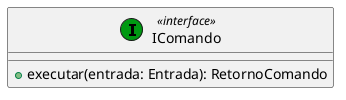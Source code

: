 @startuml

class IComando <<(I,#009912) interface>> {
    + executar(entrada: Entrada): RetornoComando
}

@enduml